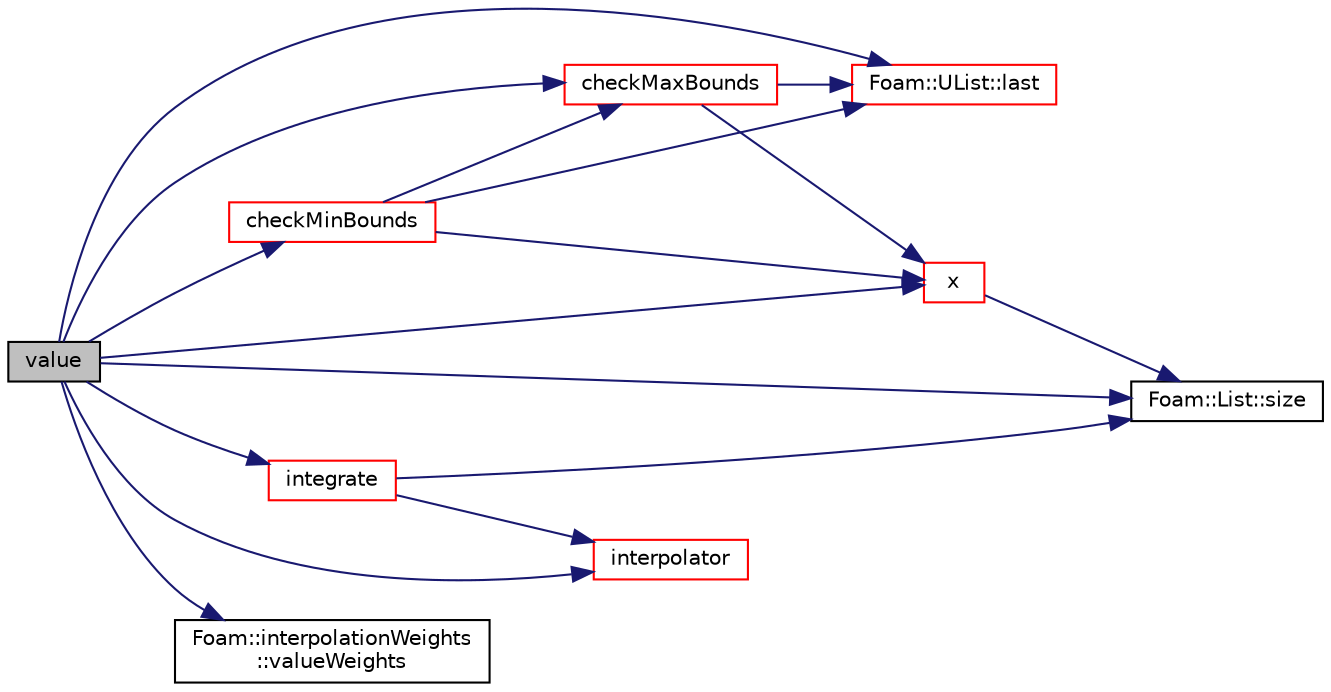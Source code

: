 digraph "value"
{
  bgcolor="transparent";
  edge [fontname="Helvetica",fontsize="10",labelfontname="Helvetica",labelfontsize="10"];
  node [fontname="Helvetica",fontsize="10",shape=record];
  rankdir="LR";
  Node1 [label="value",height=0.2,width=0.4,color="black", fillcolor="grey75", style="filled", fontcolor="black"];
  Node1 -> Node2 [color="midnightblue",fontsize="10",style="solid",fontname="Helvetica"];
  Node2 [label="checkMaxBounds",height=0.2,width=0.4,color="red",URL="$a02624.html#a4df1fcc95e6e660fc0e1d32c7da2ce3b",tooltip="Check maximum table bounds. "];
  Node2 -> Node3 [color="midnightblue",fontsize="10",style="solid",fontname="Helvetica"];
  Node3 [label="Foam::UList::last",height=0.2,width=0.4,color="red",URL="$a02830.html#aef07c02ea1c27bdb5906043b399e0ff0",tooltip="Return the last element of the list. "];
  Node2 -> Node4 [color="midnightblue",fontsize="10",style="solid",fontname="Helvetica"];
  Node4 [label="x",height=0.2,width=0.4,color="red",URL="$a02624.html#a6b890861533d6ded70b2ee18e94e93bd",tooltip="Return the reference values. "];
  Node4 -> Node5 [color="midnightblue",fontsize="10",style="solid",fontname="Helvetica"];
  Node5 [label="Foam::List::size",height=0.2,width=0.4,color="black",URL="$a01390.html#a8a5f6fa29bd4b500caf186f60245b384",tooltip="Override size to be inconsistent with allocated storage. "];
  Node1 -> Node6 [color="midnightblue",fontsize="10",style="solid",fontname="Helvetica"];
  Node6 [label="checkMinBounds",height=0.2,width=0.4,color="red",URL="$a02624.html#a4b1db522492433d1d0034d8b7dd1a801",tooltip="Check minimum table bounds. "];
  Node6 -> Node2 [color="midnightblue",fontsize="10",style="solid",fontname="Helvetica"];
  Node6 -> Node3 [color="midnightblue",fontsize="10",style="solid",fontname="Helvetica"];
  Node6 -> Node4 [color="midnightblue",fontsize="10",style="solid",fontname="Helvetica"];
  Node1 -> Node7 [color="midnightblue",fontsize="10",style="solid",fontname="Helvetica"];
  Node7 [label="integrate",height=0.2,width=0.4,color="red",URL="$a02624.html#a866eeb2a77f2aed146549c89a5e57ad1",tooltip="Integrate between two (scalar) values. "];
  Node7 -> Node8 [color="midnightblue",fontsize="10",style="solid",fontname="Helvetica"];
  Node8 [label="interpolator",height=0.2,width=0.4,color="red",URL="$a02624.html#a69fbcf93edc2b636440acad523bbc297",tooltip="Return (demand driven) interpolator. "];
  Node7 -> Node5 [color="midnightblue",fontsize="10",style="solid",fontname="Helvetica"];
  Node1 -> Node8 [color="midnightblue",fontsize="10",style="solid",fontname="Helvetica"];
  Node1 -> Node3 [color="midnightblue",fontsize="10",style="solid",fontname="Helvetica"];
  Node1 -> Node5 [color="midnightblue",fontsize="10",style="solid",fontname="Helvetica"];
  Node1 -> Node9 [color="midnightblue",fontsize="10",style="solid",fontname="Helvetica"];
  Node9 [label="Foam::interpolationWeights\l::valueWeights",height=0.2,width=0.4,color="black",URL="$a01179.html#aa8ec6cd5cfd17765897a9d1dea5b036d",tooltip="Calculate weights and indices to calculate t from samples. "];
  Node1 -> Node4 [color="midnightblue",fontsize="10",style="solid",fontname="Helvetica"];
}

